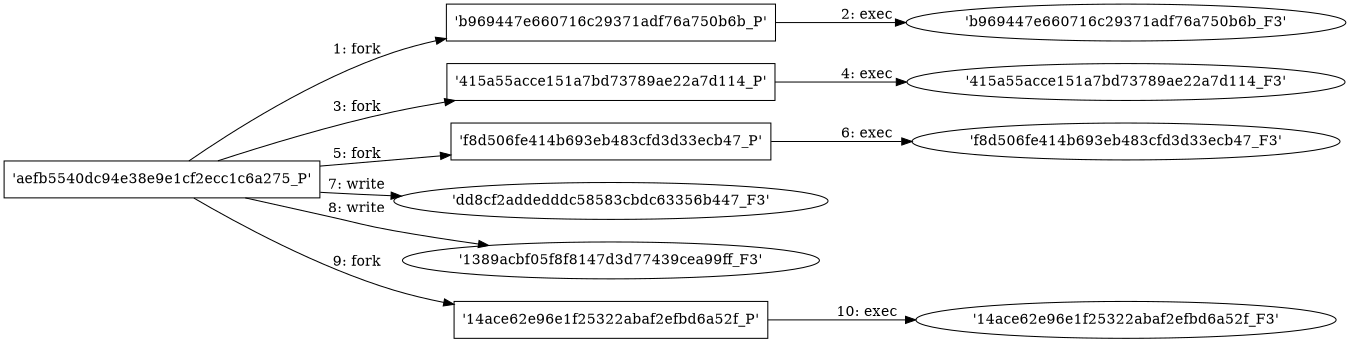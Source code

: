 digraph "D:\Learning\Paper\apt\基于CTI的攻击预警\Dataset\攻击图\ASGfromALLCTI\Threat Spotlight Group 72.dot" {
rankdir="LR"
size="9"
fixedsize="false"
splines="true"
nodesep=0.3
ranksep=0
fontsize=10
overlap="scalexy"
engine= "neato"
	"'aefb5540dc94e38e9e1cf2ecc1c6a275_P'" [node_type=Process shape=box]
	"'b969447e660716c29371adf76a750b6b_P'" [node_type=Process shape=box]
	"'aefb5540dc94e38e9e1cf2ecc1c6a275_P'" -> "'b969447e660716c29371adf76a750b6b_P'" [label="1: fork"]
	"'b969447e660716c29371adf76a750b6b_P'" [node_type=Process shape=box]
	"'b969447e660716c29371adf76a750b6b_F3'" [node_type=File shape=ellipse]
	"'b969447e660716c29371adf76a750b6b_P'" -> "'b969447e660716c29371adf76a750b6b_F3'" [label="2: exec"]
	"'aefb5540dc94e38e9e1cf2ecc1c6a275_P'" [node_type=Process shape=box]
	"'415a55acce151a7bd73789ae22a7d114_P'" [node_type=Process shape=box]
	"'aefb5540dc94e38e9e1cf2ecc1c6a275_P'" -> "'415a55acce151a7bd73789ae22a7d114_P'" [label="3: fork"]
	"'415a55acce151a7bd73789ae22a7d114_P'" [node_type=Process shape=box]
	"'415a55acce151a7bd73789ae22a7d114_F3'" [node_type=File shape=ellipse]
	"'415a55acce151a7bd73789ae22a7d114_P'" -> "'415a55acce151a7bd73789ae22a7d114_F3'" [label="4: exec"]
	"'aefb5540dc94e38e9e1cf2ecc1c6a275_P'" [node_type=Process shape=box]
	"'f8d506fe414b693eb483cfd3d33ecb47_P'" [node_type=Process shape=box]
	"'aefb5540dc94e38e9e1cf2ecc1c6a275_P'" -> "'f8d506fe414b693eb483cfd3d33ecb47_P'" [label="5: fork"]
	"'f8d506fe414b693eb483cfd3d33ecb47_P'" [node_type=Process shape=box]
	"'f8d506fe414b693eb483cfd3d33ecb47_F3'" [node_type=File shape=ellipse]
	"'f8d506fe414b693eb483cfd3d33ecb47_P'" -> "'f8d506fe414b693eb483cfd3d33ecb47_F3'" [label="6: exec"]
	"'dd8cf2addedddc58583cbdc63356b447_F3'" [node_type=file shape=ellipse]
	"'aefb5540dc94e38e9e1cf2ecc1c6a275_P'" [node_type=Process shape=box]
	"'aefb5540dc94e38e9e1cf2ecc1c6a275_P'" -> "'dd8cf2addedddc58583cbdc63356b447_F3'" [label="7: write"]
	"'1389acbf05f8f8147d3d77439cea99ff_F3'" [node_type=file shape=ellipse]
	"'aefb5540dc94e38e9e1cf2ecc1c6a275_P'" [node_type=Process shape=box]
	"'aefb5540dc94e38e9e1cf2ecc1c6a275_P'" -> "'1389acbf05f8f8147d3d77439cea99ff_F3'" [label="8: write"]
	"'aefb5540dc94e38e9e1cf2ecc1c6a275_P'" [node_type=Process shape=box]
	"'14ace62e96e1f25322abaf2efbd6a52f_P'" [node_type=Process shape=box]
	"'aefb5540dc94e38e9e1cf2ecc1c6a275_P'" -> "'14ace62e96e1f25322abaf2efbd6a52f_P'" [label="9: fork"]
	"'14ace62e96e1f25322abaf2efbd6a52f_P'" [node_type=Process shape=box]
	"'14ace62e96e1f25322abaf2efbd6a52f_F3'" [node_type=File shape=ellipse]
	"'14ace62e96e1f25322abaf2efbd6a52f_P'" -> "'14ace62e96e1f25322abaf2efbd6a52f_F3'" [label="10: exec"]
}
